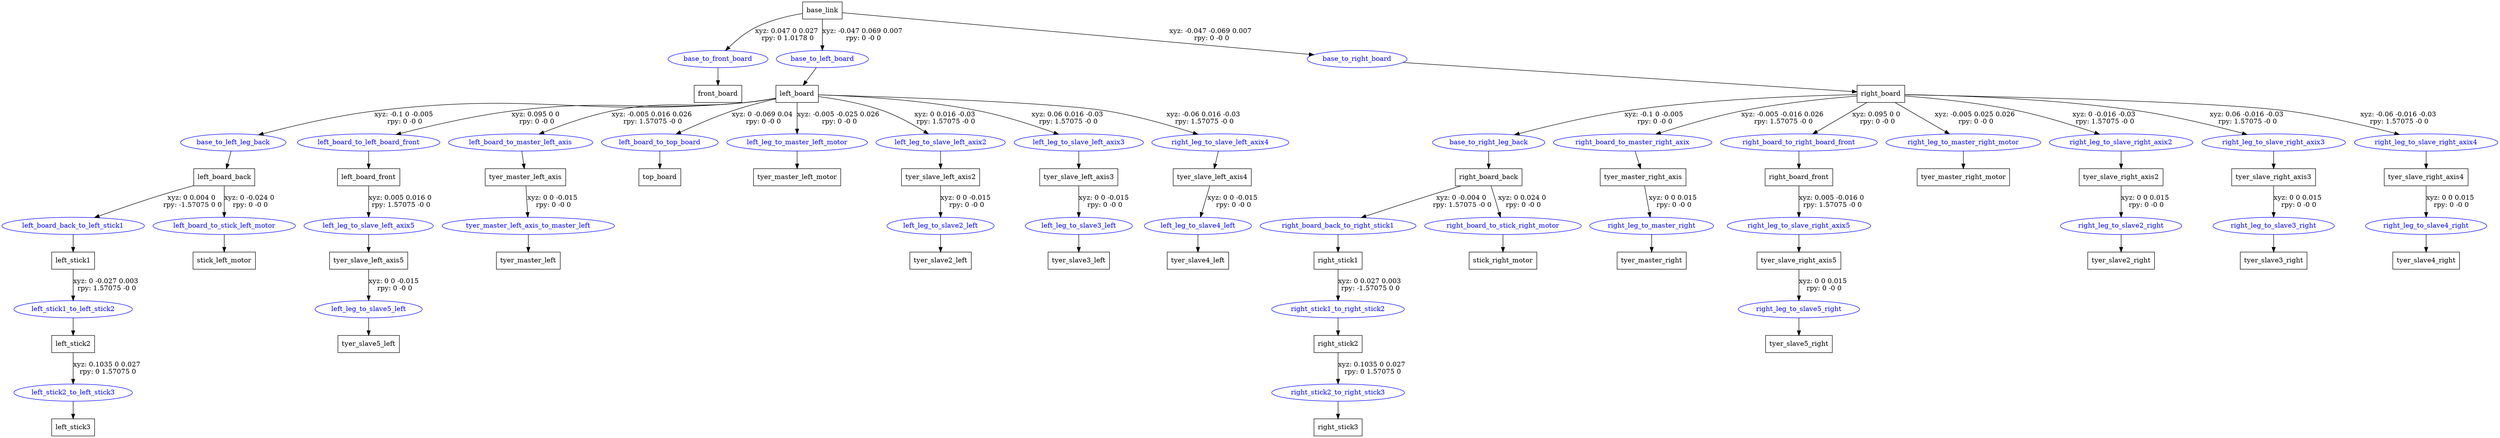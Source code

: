 digraph G {
node [shape=box];
"base_link" [label="base_link"];
"front_board" [label="front_board"];
"left_board" [label="left_board"];
"left_board_back" [label="left_board_back"];
"left_stick1" [label="left_stick1"];
"left_stick2" [label="left_stick2"];
"left_stick3" [label="left_stick3"];
"stick_left_motor" [label="stick_left_motor"];
"left_board_front" [label="left_board_front"];
"tyer_slave_left_axis5" [label="tyer_slave_left_axis5"];
"tyer_slave5_left" [label="tyer_slave5_left"];
"tyer_master_left_axis" [label="tyer_master_left_axis"];
"tyer_master_left" [label="tyer_master_left"];
"top_board" [label="top_board"];
"tyer_master_left_motor" [label="tyer_master_left_motor"];
"tyer_slave_left_axis2" [label="tyer_slave_left_axis2"];
"tyer_slave2_left" [label="tyer_slave2_left"];
"tyer_slave_left_axis3" [label="tyer_slave_left_axis3"];
"tyer_slave3_left" [label="tyer_slave3_left"];
"tyer_slave_left_axis4" [label="tyer_slave_left_axis4"];
"tyer_slave4_left" [label="tyer_slave4_left"];
"right_board" [label="right_board"];
"right_board_back" [label="right_board_back"];
"right_stick1" [label="right_stick1"];
"right_stick2" [label="right_stick2"];
"right_stick3" [label="right_stick3"];
"stick_right_motor" [label="stick_right_motor"];
"tyer_master_right_axis" [label="tyer_master_right_axis"];
"tyer_master_right" [label="tyer_master_right"];
"right_board_front" [label="right_board_front"];
"tyer_slave_right_axis5" [label="tyer_slave_right_axis5"];
"tyer_slave5_right" [label="tyer_slave5_right"];
"tyer_master_right_motor" [label="tyer_master_right_motor"];
"tyer_slave_right_axis2" [label="tyer_slave_right_axis2"];
"tyer_slave2_right" [label="tyer_slave2_right"];
"tyer_slave_right_axis3" [label="tyer_slave_right_axis3"];
"tyer_slave3_right" [label="tyer_slave3_right"];
"tyer_slave_right_axis4" [label="tyer_slave_right_axis4"];
"tyer_slave4_right" [label="tyer_slave4_right"];
node [shape=ellipse, color=blue, fontcolor=blue];
"base_link" -> "base_to_front_board" [label="xyz: 0.047 0 0.027 \nrpy: 0 1.0178 0"]
"base_to_front_board" -> "front_board"
"base_link" -> "base_to_left_board" [label="xyz: -0.047 0.069 0.007 \nrpy: 0 -0 0"]
"base_to_left_board" -> "left_board"
"left_board" -> "base_to_left_leg_back" [label="xyz: -0.1 0 -0.005 \nrpy: 0 -0 0"]
"base_to_left_leg_back" -> "left_board_back"
"left_board_back" -> "left_board_back_to_left_stick1" [label="xyz: 0 0.004 0 \nrpy: -1.57075 0 0"]
"left_board_back_to_left_stick1" -> "left_stick1"
"left_stick1" -> "left_stick1_to_left_stick2" [label="xyz: 0 -0.027 0.003 \nrpy: 1.57075 -0 0"]
"left_stick1_to_left_stick2" -> "left_stick2"
"left_stick2" -> "left_stick2_to_left_stick3" [label="xyz: 0.1035 0 0.027 \nrpy: 0 1.57075 0"]
"left_stick2_to_left_stick3" -> "left_stick3"
"left_board_back" -> "left_board_to_stick_left_motor" [label="xyz: 0 -0.024 0 \nrpy: 0 -0 0"]
"left_board_to_stick_left_motor" -> "stick_left_motor"
"left_board" -> "left_board_to_left_board_front" [label="xyz: 0.095 0 0 \nrpy: 0 -0 0"]
"left_board_to_left_board_front" -> "left_board_front"
"left_board_front" -> "left_leg_to_slave_left_axix5" [label="xyz: 0.005 0.016 0 \nrpy: 1.57075 -0 0"]
"left_leg_to_slave_left_axix5" -> "tyer_slave_left_axis5"
"tyer_slave_left_axis5" -> "left_leg_to_slave5_left" [label="xyz: 0 0 -0.015 \nrpy: 0 -0 0"]
"left_leg_to_slave5_left" -> "tyer_slave5_left"
"left_board" -> "left_board_to_master_left_axis" [label="xyz: -0.005 0.016 0.026 \nrpy: 1.57075 -0 0"]
"left_board_to_master_left_axis" -> "tyer_master_left_axis"
"tyer_master_left_axis" -> "tyer_master_left_axis_to_master_left" [label="xyz: 0 0 -0.015 \nrpy: 0 -0 0"]
"tyer_master_left_axis_to_master_left" -> "tyer_master_left"
"left_board" -> "left_board_to_top_board" [label="xyz: 0 -0.069 0.04 \nrpy: 0 -0 0"]
"left_board_to_top_board" -> "top_board"
"left_board" -> "left_leg_to_master_left_motor" [label="xyz: -0.005 -0.025 0.026 \nrpy: 0 -0 0"]
"left_leg_to_master_left_motor" -> "tyer_master_left_motor"
"left_board" -> "left_leg_to_slave_left_axix2" [label="xyz: 0 0.016 -0.03 \nrpy: 1.57075 -0 0"]
"left_leg_to_slave_left_axix2" -> "tyer_slave_left_axis2"
"tyer_slave_left_axis2" -> "left_leg_to_slave2_left" [label="xyz: 0 0 -0.015 \nrpy: 0 -0 0"]
"left_leg_to_slave2_left" -> "tyer_slave2_left"
"left_board" -> "left_leg_to_slave_left_axix3" [label="xyz: 0.06 0.016 -0.03 \nrpy: 1.57075 -0 0"]
"left_leg_to_slave_left_axix3" -> "tyer_slave_left_axis3"
"tyer_slave_left_axis3" -> "left_leg_to_slave3_left" [label="xyz: 0 0 -0.015 \nrpy: 0 -0 0"]
"left_leg_to_slave3_left" -> "tyer_slave3_left"
"left_board" -> "right_leg_to_slave_left_axix4" [label="xyz: -0.06 0.016 -0.03 \nrpy: 1.57075 -0 0"]
"right_leg_to_slave_left_axix4" -> "tyer_slave_left_axis4"
"tyer_slave_left_axis4" -> "left_leg_to_slave4_left" [label="xyz: 0 0 -0.015 \nrpy: 0 -0 0"]
"left_leg_to_slave4_left" -> "tyer_slave4_left"
"base_link" -> "base_to_right_board" [label="xyz: -0.047 -0.069 0.007 \nrpy: 0 -0 0"]
"base_to_right_board" -> "right_board"
"right_board" -> "base_to_right_leg_back" [label="xyz: -0.1 0 -0.005 \nrpy: 0 -0 0"]
"base_to_right_leg_back" -> "right_board_back"
"right_board_back" -> "right_board_back_to_right_stick1" [label="xyz: 0 -0.004 0 \nrpy: 1.57075 -0 0"]
"right_board_back_to_right_stick1" -> "right_stick1"
"right_stick1" -> "right_stick1_to_right_stick2" [label="xyz: 0 0.027 0.003 \nrpy: -1.57075 0 0"]
"right_stick1_to_right_stick2" -> "right_stick2"
"right_stick2" -> "right_stick2_to_right_stick3" [label="xyz: 0.1035 0 0.027 \nrpy: 0 1.57075 0"]
"right_stick2_to_right_stick3" -> "right_stick3"
"right_board_back" -> "right_board_to_stick_right_motor" [label="xyz: 0 0.024 0 \nrpy: 0 -0 0"]
"right_board_to_stick_right_motor" -> "stick_right_motor"
"right_board" -> "right_board_to_master_right_axix" [label="xyz: -0.005 -0.016 0.026 \nrpy: 1.57075 -0 0"]
"right_board_to_master_right_axix" -> "tyer_master_right_axis"
"tyer_master_right_axis" -> "right_leg_to_master_right" [label="xyz: 0 0 0.015 \nrpy: 0 -0 0"]
"right_leg_to_master_right" -> "tyer_master_right"
"right_board" -> "right_board_to_right_board_front" [label="xyz: 0.095 0 0 \nrpy: 0 -0 0"]
"right_board_to_right_board_front" -> "right_board_front"
"right_board_front" -> "right_leg_to_slave_right_axix5" [label="xyz: 0.005 -0.016 0 \nrpy: 1.57075 -0 0"]
"right_leg_to_slave_right_axix5" -> "tyer_slave_right_axis5"
"tyer_slave_right_axis5" -> "right_leg_to_slave5_right" [label="xyz: 0 0 0.015 \nrpy: 0 -0 0"]
"right_leg_to_slave5_right" -> "tyer_slave5_right"
"right_board" -> "right_leg_to_master_right_motor" [label="xyz: -0.005 0.025 0.026 \nrpy: 0 -0 0"]
"right_leg_to_master_right_motor" -> "tyer_master_right_motor"
"right_board" -> "right_leg_to_slave_right_axix2" [label="xyz: 0 -0.016 -0.03 \nrpy: 1.57075 -0 0"]
"right_leg_to_slave_right_axix2" -> "tyer_slave_right_axis2"
"tyer_slave_right_axis2" -> "right_leg_to_slave2_right" [label="xyz: 0 0 0.015 \nrpy: 0 -0 0"]
"right_leg_to_slave2_right" -> "tyer_slave2_right"
"right_board" -> "right_leg_to_slave_right_axix3" [label="xyz: 0.06 -0.016 -0.03 \nrpy: 1.57075 -0 0"]
"right_leg_to_slave_right_axix3" -> "tyer_slave_right_axis3"
"tyer_slave_right_axis3" -> "right_leg_to_slave3_right" [label="xyz: 0 0 0.015 \nrpy: 0 -0 0"]
"right_leg_to_slave3_right" -> "tyer_slave3_right"
"right_board" -> "right_leg_to_slave_right_axix4" [label="xyz: -0.06 -0.016 -0.03 \nrpy: 1.57075 -0 0"]
"right_leg_to_slave_right_axix4" -> "tyer_slave_right_axis4"
"tyer_slave_right_axis4" -> "right_leg_to_slave4_right" [label="xyz: 0 0 0.015 \nrpy: 0 -0 0"]
"right_leg_to_slave4_right" -> "tyer_slave4_right"
}
